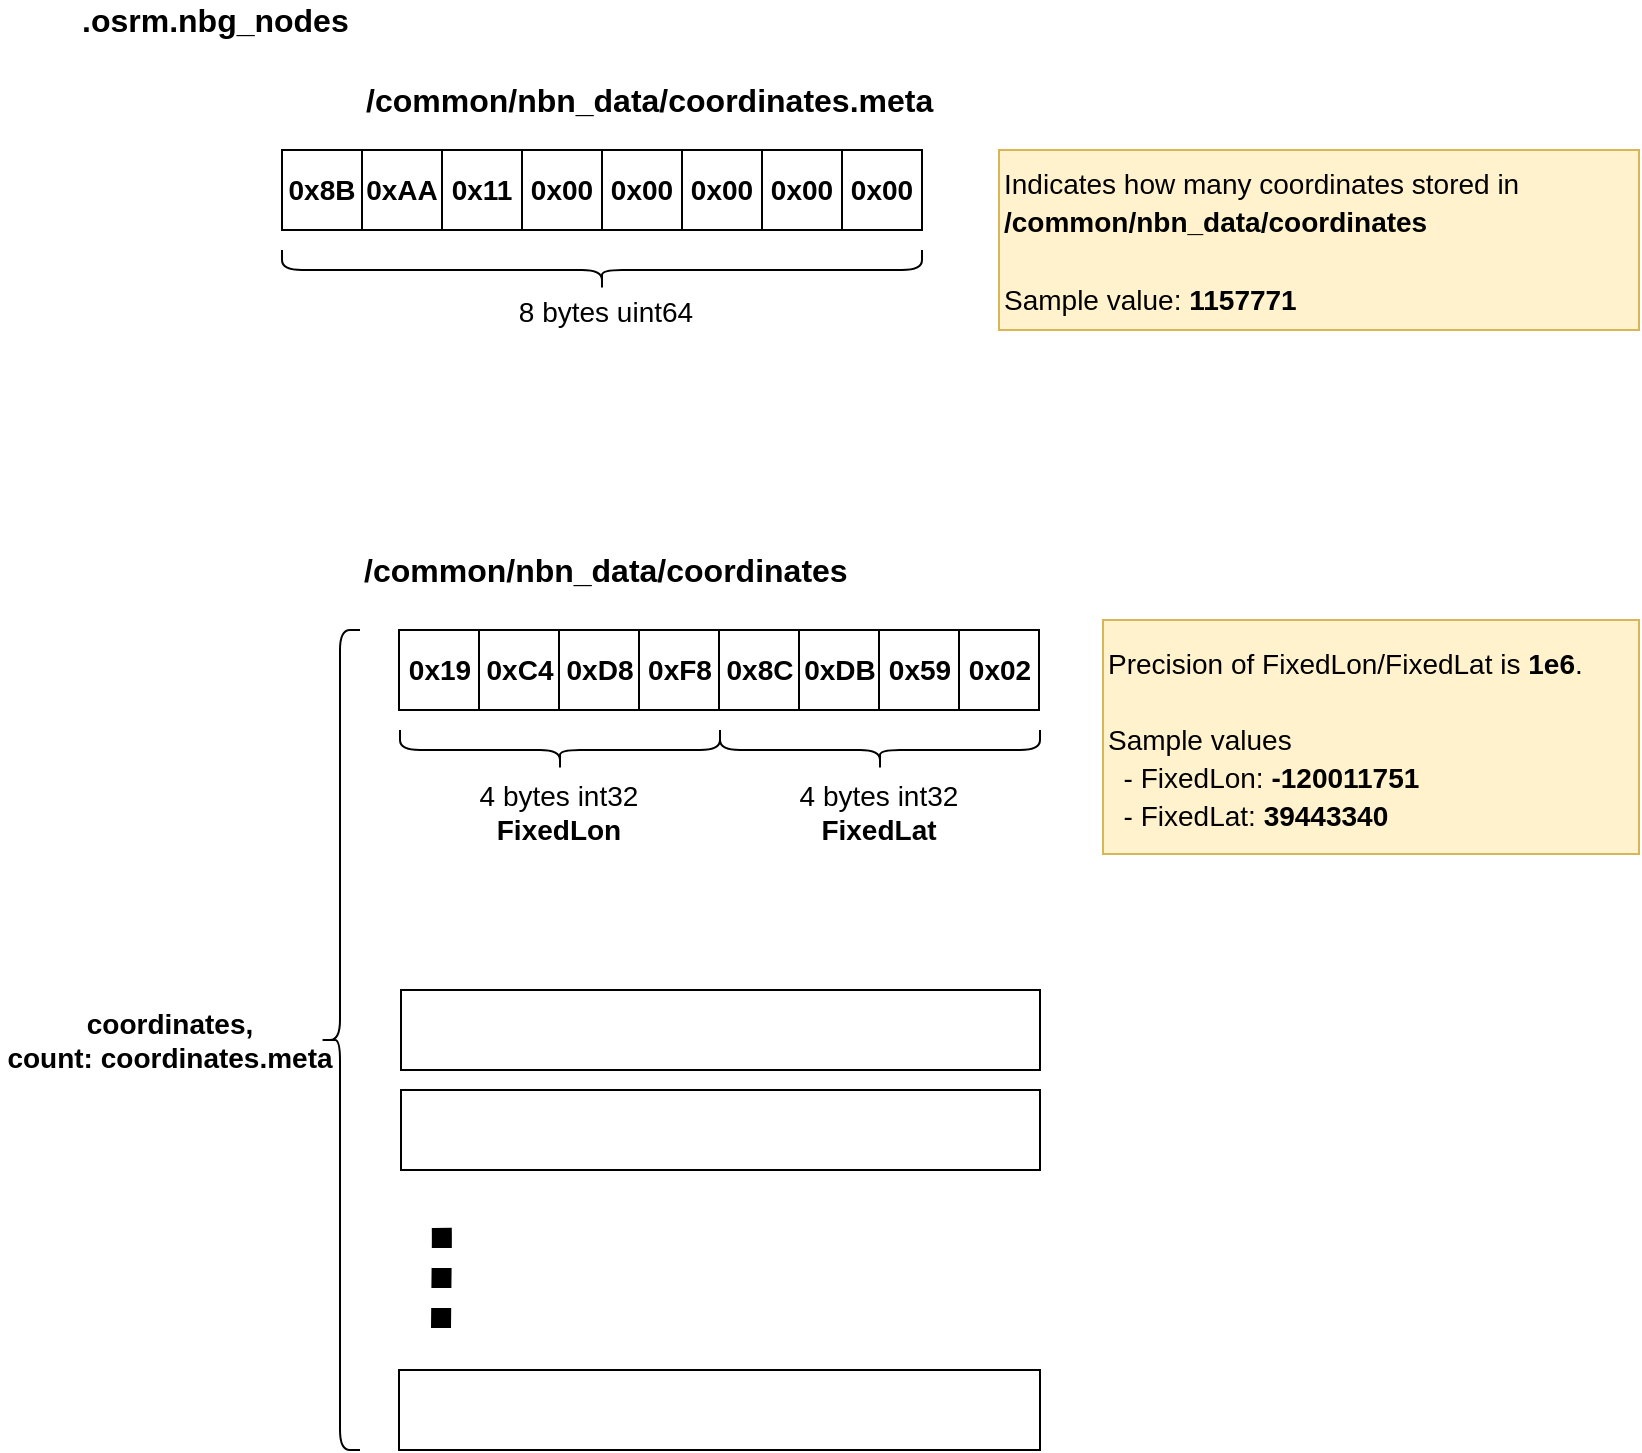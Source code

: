 <mxfile version="12.6.8" type="github">
  <diagram id="peSgpNI3BcgGdvSU9K40" name="Page-1">
    <mxGraphModel dx="905" dy="623" grid="1" gridSize="10" guides="1" tooltips="1" connect="1" arrows="1" fold="1" page="1" pageScale="1" pageWidth="1169" pageHeight="827" math="0" shadow="0">
      <root>
        <mxCell id="0"/>
        <mxCell id="1" parent="0"/>
        <mxCell id="VliR9g0e-GEGa0XOMWeD-1" value="0x8B" style="rounded=0;whiteSpace=wrap;html=1;fontStyle=1;fontSize=14;" parent="1" vertex="1">
          <mxGeometry x="141" y="85" width="40" height="40" as="geometry"/>
        </mxCell>
        <mxCell id="VliR9g0e-GEGa0XOMWeD-2" value="0xAA" style="rounded=0;whiteSpace=wrap;html=1;fontStyle=1;fontSize=14;" parent="1" vertex="1">
          <mxGeometry x="181" y="85" width="40" height="40" as="geometry"/>
        </mxCell>
        <mxCell id="VliR9g0e-GEGa0XOMWeD-3" value="0x11" style="rounded=0;whiteSpace=wrap;html=1;fontStyle=1;fontSize=14;" parent="1" vertex="1">
          <mxGeometry x="221" y="85" width="40" height="40" as="geometry"/>
        </mxCell>
        <mxCell id="VliR9g0e-GEGa0XOMWeD-4" value="0x00" style="rounded=0;whiteSpace=wrap;html=1;fontStyle=1;fontSize=14;" parent="1" vertex="1">
          <mxGeometry x="261" y="85" width="40" height="40" as="geometry"/>
        </mxCell>
        <mxCell id="VliR9g0e-GEGa0XOMWeD-5" value="0x00" style="rounded=0;whiteSpace=wrap;html=1;fontStyle=1;fontSize=14;" parent="1" vertex="1">
          <mxGeometry x="301" y="85" width="40" height="40" as="geometry"/>
        </mxCell>
        <mxCell id="VliR9g0e-GEGa0XOMWeD-6" value="0x00" style="rounded=0;whiteSpace=wrap;html=1;fontStyle=1;fontSize=14;" parent="1" vertex="1">
          <mxGeometry x="341" y="85" width="40" height="40" as="geometry"/>
        </mxCell>
        <mxCell id="VliR9g0e-GEGa0XOMWeD-7" value="0x00" style="rounded=0;whiteSpace=wrap;html=1;fontStyle=1;fontSize=14;" parent="1" vertex="1">
          <mxGeometry x="381" y="85" width="40" height="40" as="geometry"/>
        </mxCell>
        <mxCell id="VliR9g0e-GEGa0XOMWeD-8" value="0x00" style="rounded=0;whiteSpace=wrap;html=1;fontStyle=1;fontSize=14;" parent="1" vertex="1">
          <mxGeometry x="421" y="85" width="40" height="40" as="geometry"/>
        </mxCell>
        <mxCell id="VliR9g0e-GEGa0XOMWeD-28" value="" style="shape=curlyBracket;whiteSpace=wrap;html=1;rounded=1;fontSize=14;rotation=-90;" parent="1" vertex="1">
          <mxGeometry x="291" y="-15" width="20" height="320" as="geometry"/>
        </mxCell>
        <mxCell id="VliR9g0e-GEGa0XOMWeD-29" value="8 bytes uint64" style="text;html=1;strokeColor=none;fillColor=none;align=center;verticalAlign=middle;whiteSpace=wrap;rounded=0;fontSize=14;" parent="1" vertex="1">
          <mxGeometry x="221" y="156" width="164" height="20" as="geometry"/>
        </mxCell>
        <mxCell id="ZOe7THteKk9-Ha0sNbh8-1" value=".osrm.nbg_nodes" style="text;html=1;strokeColor=none;fillColor=none;align=left;verticalAlign=middle;whiteSpace=wrap;rounded=0;fontSize=16;fontStyle=1" parent="1" vertex="1">
          <mxGeometry x="39" y="10" width="245" height="20" as="geometry"/>
        </mxCell>
        <mxCell id="1GXQoTSjyK3YCtDIwdtC-1" value="/common/nbn_data/coordinates.meta" style="text;html=1;strokeColor=none;fillColor=none;align=left;verticalAlign=middle;whiteSpace=wrap;rounded=0;fontSize=16;fontStyle=1" parent="1" vertex="1">
          <mxGeometry x="181" y="50" width="245" height="20" as="geometry"/>
        </mxCell>
        <mxCell id="1GXQoTSjyK3YCtDIwdtC-2" value="&lt;font&gt;&lt;span style=&quot;font-size: 14px ; font-weight: normal&quot;&gt;Indicates how many coordinates stored in &lt;br&gt;&lt;/span&gt;&lt;span style=&quot;font-size: 14px&quot;&gt;/common/nbn_data/coordinates&lt;br&gt;&lt;/span&gt;&lt;br&gt;&lt;span style=&quot;font-size: 14px ; font-weight: 400 ; text-align: center&quot;&gt;Sample value:&amp;nbsp;&lt;/span&gt;&lt;b style=&quot;font-size: 14px ; text-align: center&quot;&gt;1157771&lt;/b&gt;&lt;br&gt;&lt;/font&gt;" style="text;html=1;strokeColor=#d6b656;fillColor=#fff2cc;align=left;verticalAlign=middle;whiteSpace=wrap;rounded=0;fontSize=16;fontStyle=1" parent="1" vertex="1">
          <mxGeometry x="499.5" y="85" width="320" height="90" as="geometry"/>
        </mxCell>
        <mxCell id="1GXQoTSjyK3YCtDIwdtC-5" value="/common/nbn_data/coordinates" style="text;html=1;strokeColor=none;fillColor=none;align=left;verticalAlign=middle;whiteSpace=wrap;rounded=0;fontSize=16;fontStyle=1" parent="1" vertex="1">
          <mxGeometry x="180" y="285" width="245" height="20" as="geometry"/>
        </mxCell>
        <mxCell id="1GXQoTSjyK3YCtDIwdtC-6" value="0x19" style="rounded=0;whiteSpace=wrap;html=1;fontStyle=1;fontSize=14;" parent="1" vertex="1">
          <mxGeometry x="199.5" y="325" width="40" height="40" as="geometry"/>
        </mxCell>
        <mxCell id="1GXQoTSjyK3YCtDIwdtC-7" value="0xC4" style="rounded=0;whiteSpace=wrap;html=1;fontStyle=1;fontSize=14;" parent="1" vertex="1">
          <mxGeometry x="239.5" y="325" width="40" height="40" as="geometry"/>
        </mxCell>
        <mxCell id="1GXQoTSjyK3YCtDIwdtC-8" value="0xD8" style="rounded=0;whiteSpace=wrap;html=1;fontStyle=1;fontSize=14;" parent="1" vertex="1">
          <mxGeometry x="279.5" y="325" width="40" height="40" as="geometry"/>
        </mxCell>
        <mxCell id="1GXQoTSjyK3YCtDIwdtC-9" value="0xF8" style="rounded=0;whiteSpace=wrap;html=1;fontStyle=1;fontSize=14;" parent="1" vertex="1">
          <mxGeometry x="319.5" y="325" width="40" height="40" as="geometry"/>
        </mxCell>
        <mxCell id="1GXQoTSjyK3YCtDIwdtC-10" value="0x8C" style="rounded=0;whiteSpace=wrap;html=1;fontStyle=1;fontSize=14;" parent="1" vertex="1">
          <mxGeometry x="359.5" y="325" width="40" height="40" as="geometry"/>
        </mxCell>
        <mxCell id="1GXQoTSjyK3YCtDIwdtC-11" value="0xDB" style="rounded=0;whiteSpace=wrap;html=1;fontStyle=1;fontSize=14;" parent="1" vertex="1">
          <mxGeometry x="399.5" y="325" width="40" height="40" as="geometry"/>
        </mxCell>
        <mxCell id="1GXQoTSjyK3YCtDIwdtC-12" value="0x59" style="rounded=0;whiteSpace=wrap;html=1;fontStyle=1;fontSize=14;" parent="1" vertex="1">
          <mxGeometry x="439.5" y="325" width="40" height="40" as="geometry"/>
        </mxCell>
        <mxCell id="1GXQoTSjyK3YCtDIwdtC-13" value="0x02" style="rounded=0;whiteSpace=wrap;html=1;fontStyle=1;fontSize=14;" parent="1" vertex="1">
          <mxGeometry x="479.5" y="325" width="40" height="40" as="geometry"/>
        </mxCell>
        <mxCell id="1GXQoTSjyK3YCtDIwdtC-14" value="" style="shape=curlyBracket;whiteSpace=wrap;html=1;rounded=1;fontSize=14;rotation=-90;" parent="1" vertex="1">
          <mxGeometry x="270" y="305" width="20" height="160" as="geometry"/>
        </mxCell>
        <mxCell id="1GXQoTSjyK3YCtDIwdtC-15" value="4 bytes int32&lt;br&gt;&lt;b&gt;FixedLon&lt;/b&gt;&lt;b&gt;&lt;br&gt;&lt;/b&gt;" style="text;html=1;strokeColor=none;fillColor=none;align=center;verticalAlign=middle;whiteSpace=wrap;rounded=0;fontSize=14;" parent="1" vertex="1">
          <mxGeometry x="180" y="388.5" width="199" height="55" as="geometry"/>
        </mxCell>
        <mxCell id="1GXQoTSjyK3YCtDIwdtC-24" value="" style="shape=curlyBracket;whiteSpace=wrap;html=1;rounded=1;fontSize=14;rotation=-90;" parent="1" vertex="1">
          <mxGeometry x="430" y="305" width="20" height="160" as="geometry"/>
        </mxCell>
        <mxCell id="1GXQoTSjyK3YCtDIwdtC-30" value="&lt;span style=&quot;font-size: 14px ; font-weight: 400&quot;&gt;Precision of&lt;/span&gt;&lt;span style=&quot;font-size: 14px ; font-weight: 400&quot;&gt;&amp;nbsp;FixedLon/FixedLat is&amp;nbsp;&lt;/span&gt;&lt;span style=&quot;font-size: 14px&quot;&gt;1e6&lt;/span&gt;&lt;span style=&quot;font-size: 14px ; font-weight: 400&quot;&gt;.&lt;br&gt;&lt;/span&gt;&lt;span style=&quot;font-size: 14px ; font-weight: 400&quot;&gt;&lt;br&gt;Sample values&lt;br&gt;&amp;nbsp; - FixedLon: &lt;/span&gt;&lt;span style=&quot;font-size: 14px&quot;&gt;-120011751&lt;br&gt;&lt;span style=&quot;font-weight: 400&quot;&gt;&amp;nbsp; - FixedLat: &lt;/span&gt;39443340&lt;/span&gt;&lt;span style=&quot;font-size: 14px ; font-weight: 400&quot;&gt;&lt;br&gt;&lt;/span&gt;" style="text;html=1;strokeColor=#d6b656;fillColor=#fff2cc;align=left;verticalAlign=middle;whiteSpace=wrap;rounded=0;fontSize=16;fontStyle=1" parent="1" vertex="1">
          <mxGeometry x="551.5" y="320" width="268" height="117" as="geometry"/>
        </mxCell>
        <mxCell id="1GXQoTSjyK3YCtDIwdtC-31" value="" style="shape=curlyBracket;whiteSpace=wrap;html=1;rounded=1;fontSize=14;rotation=0;" parent="1" vertex="1">
          <mxGeometry x="160" y="325" width="20" height="410" as="geometry"/>
        </mxCell>
        <mxCell id="1GXQoTSjyK3YCtDIwdtC-32" value="" style="rounded=0;whiteSpace=wrap;html=1;" parent="1" vertex="1">
          <mxGeometry x="200.5" y="505" width="319.5" height="40" as="geometry"/>
        </mxCell>
        <mxCell id="1GXQoTSjyK3YCtDIwdtC-33" value="" style="rounded=0;whiteSpace=wrap;html=1;" parent="1" vertex="1">
          <mxGeometry x="200.5" y="555" width="319.5" height="40" as="geometry"/>
        </mxCell>
        <mxCell id="1GXQoTSjyK3YCtDIwdtC-34" value="" style="endArrow=none;dashed=1;html=1;strokeWidth=10;strokeColor=#000000;rounded=1;dashPattern=1 1;" parent="1" edge="1">
          <mxGeometry width="50" height="50" relative="1" as="geometry">
            <mxPoint x="220.5" y="674" as="sourcePoint"/>
            <mxPoint x="220.5" y="614" as="targetPoint"/>
            <Array as="points">
              <mxPoint x="221" y="624"/>
            </Array>
          </mxGeometry>
        </mxCell>
        <mxCell id="1GXQoTSjyK3YCtDIwdtC-35" value="&lt;b&gt;coordinates, &lt;br&gt;count: coordinates.meta&lt;/b&gt;" style="text;html=1;strokeColor=none;fillColor=none;align=center;verticalAlign=middle;whiteSpace=wrap;rounded=0;fontSize=14;" parent="1" vertex="1">
          <mxGeometry y="497.5" width="170" height="65" as="geometry"/>
        </mxCell>
        <mxCell id="1GXQoTSjyK3YCtDIwdtC-36" value="" style="rounded=0;whiteSpace=wrap;html=1;" parent="1" vertex="1">
          <mxGeometry x="199.5" y="695" width="320.5" height="40" as="geometry"/>
        </mxCell>
        <mxCell id="1GXQoTSjyK3YCtDIwdtC-38" value="4 bytes int32&lt;br&gt;&lt;b&gt;FixedLat&lt;/b&gt;&lt;b&gt;&lt;br&gt;&lt;/b&gt;" style="text;html=1;strokeColor=none;fillColor=none;align=center;verticalAlign=middle;whiteSpace=wrap;rounded=0;fontSize=14;" parent="1" vertex="1">
          <mxGeometry x="339.5" y="388.5" width="199" height="55" as="geometry"/>
        </mxCell>
      </root>
    </mxGraphModel>
  </diagram>
</mxfile>
